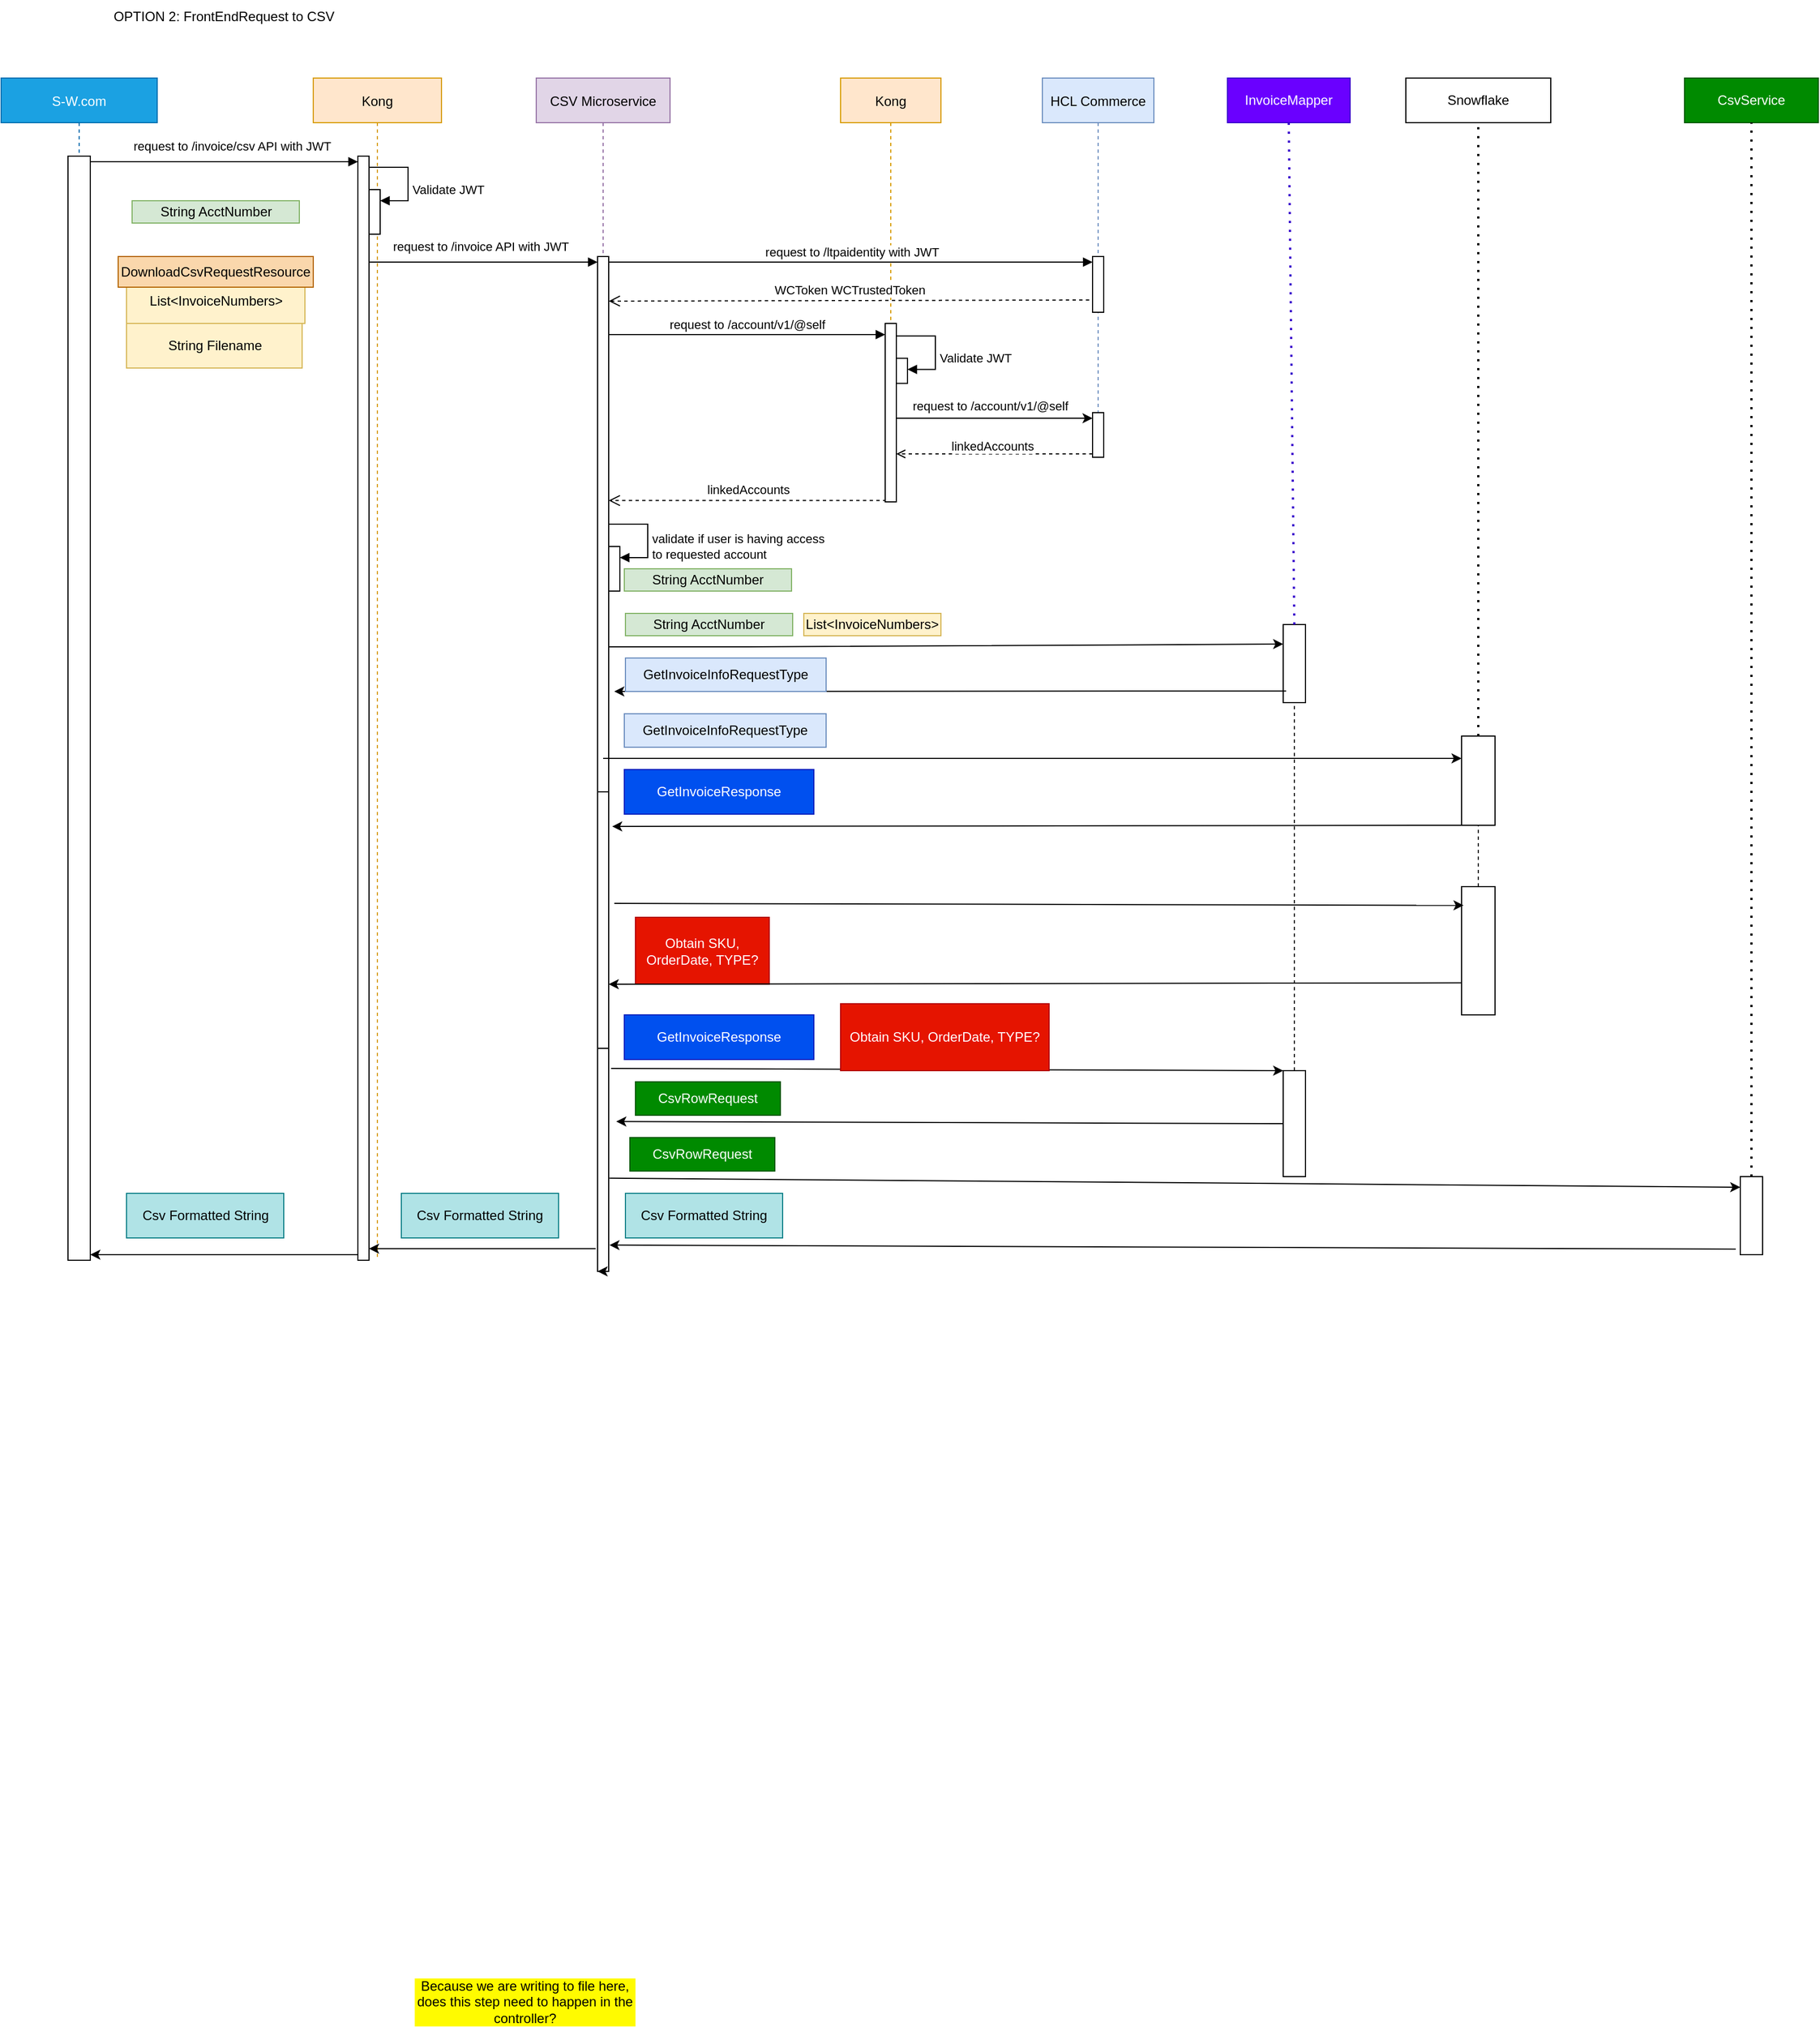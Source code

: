<mxfile version="24.0.5" type="github">
  <diagram name="Page-1" id="2YBvvXClWsGukQMizWep">
    <mxGraphModel dx="1482" dy="741" grid="1" gridSize="10" guides="1" tooltips="1" connect="1" arrows="1" fold="1" page="1" pageScale="1" pageWidth="850" pageHeight="1100" math="0" shadow="0">
      <root>
        <mxCell id="0" />
        <mxCell id="1" parent="0" />
        <mxCell id="YJNnLyJVlC_eIxuYvdxh-1" value="OPTION 2: FrontEndRequest to CSV" style="text;html=1;align=center;verticalAlign=middle;whiteSpace=wrap;rounded=0;" parent="1" vertex="1">
          <mxGeometry x="70" y="20" width="280" height="30" as="geometry" />
        </mxCell>
        <mxCell id="YJNnLyJVlC_eIxuYvdxh-55" value="S-W.com" style="shape=umlLifeline;perimeter=lifelinePerimeter;container=1;collapsible=0;recursiveResize=0;rounded=0;shadow=0;strokeWidth=1;fillColor=#1ba1e2;strokeColor=#006EAF;fontColor=#ffffff;" parent="1" vertex="1">
          <mxGeometry x="10" y="90" width="140" height="660" as="geometry" />
        </mxCell>
        <mxCell id="YJNnLyJVlC_eIxuYvdxh-56" value="CSV Microservice" style="shape=umlLifeline;perimeter=lifelinePerimeter;container=1;collapsible=0;recursiveResize=0;rounded=0;shadow=0;strokeWidth=1;fillColor=#e1d5e7;strokeColor=#9673a6;" parent="1" vertex="1">
          <mxGeometry x="490" y="90" width="120" height="640" as="geometry" />
        </mxCell>
        <mxCell id="YJNnLyJVlC_eIxuYvdxh-57" value="" style="html=1;points=[[0,0,0,0,5],[0,1,0,0,-5],[1,0,0,0,5],[1,1,0,0,-5]];perimeter=orthogonalPerimeter;outlineConnect=0;targetShapes=umlLifeline;portConstraint=eastwest;newEdgeStyle={&quot;curved&quot;:0,&quot;rounded&quot;:0};" parent="YJNnLyJVlC_eIxuYvdxh-56" vertex="1">
          <mxGeometry x="55" y="160" width="10" height="480" as="geometry" />
        </mxCell>
        <mxCell id="YJNnLyJVlC_eIxuYvdxh-58" value="" style="html=1;points=[[0,0,0,0,5],[0,1,0,0,-5],[1,0,0,0,5],[1,1,0,0,-5]];perimeter=orthogonalPerimeter;outlineConnect=0;targetShapes=umlLifeline;portConstraint=eastwest;newEdgeStyle={&quot;curved&quot;:0,&quot;rounded&quot;:0};" parent="YJNnLyJVlC_eIxuYvdxh-56" vertex="1">
          <mxGeometry x="65" y="420" width="10" height="40" as="geometry" />
        </mxCell>
        <mxCell id="YJNnLyJVlC_eIxuYvdxh-59" value="validate if user is having access &lt;br&gt;to requested account" style="html=1;align=left;spacingLeft=2;endArrow=block;rounded=0;edgeStyle=orthogonalEdgeStyle;curved=0;rounded=0;" parent="YJNnLyJVlC_eIxuYvdxh-56" target="YJNnLyJVlC_eIxuYvdxh-58" edge="1">
          <mxGeometry x="0.212" relative="1" as="geometry">
            <mxPoint x="65" y="400" as="sourcePoint" />
            <Array as="points">
              <mxPoint x="100" y="400" />
              <mxPoint x="100" y="430" />
            </Array>
            <mxPoint as="offset" />
          </mxGeometry>
        </mxCell>
        <mxCell id="YJNnLyJVlC_eIxuYvdxh-64" value="HCL Commerce" style="shape=umlLifeline;perimeter=lifelinePerimeter;container=1;collapsible=0;recursiveResize=0;rounded=0;shadow=0;strokeWidth=1;fillColor=#dae8fc;strokeColor=#6c8ebf;" parent="1" vertex="1">
          <mxGeometry x="944" y="90" width="100" height="340" as="geometry" />
        </mxCell>
        <mxCell id="YJNnLyJVlC_eIxuYvdxh-65" value="" style="html=1;points=[[0,0,0,0,5],[0,1,0,0,-5],[1,0,0,0,5],[1,1,0,0,-5]];perimeter=orthogonalPerimeter;outlineConnect=0;targetShapes=umlLifeline;portConstraint=eastwest;newEdgeStyle={&quot;curved&quot;:0,&quot;rounded&quot;:0};" parent="YJNnLyJVlC_eIxuYvdxh-64" vertex="1">
          <mxGeometry x="45" y="160" width="10" height="50" as="geometry" />
        </mxCell>
        <mxCell id="YJNnLyJVlC_eIxuYvdxh-66" value="" style="html=1;points=[[0,0,0,0,5],[0,1,0,0,-5],[1,0,0,0,5],[1,1,0,0,-5]];perimeter=orthogonalPerimeter;outlineConnect=0;targetShapes=umlLifeline;portConstraint=eastwest;newEdgeStyle={&quot;curved&quot;:0,&quot;rounded&quot;:0};" parent="YJNnLyJVlC_eIxuYvdxh-64" vertex="1">
          <mxGeometry x="45" y="300" width="10" height="40" as="geometry" />
        </mxCell>
        <mxCell id="YJNnLyJVlC_eIxuYvdxh-69" value="Kong" style="shape=umlLifeline;perimeter=lifelinePerimeter;container=1;collapsible=0;recursiveResize=0;rounded=0;shadow=0;strokeWidth=1;fillColor=#ffe6cc;strokeColor=#d79b00;" parent="1" vertex="1">
          <mxGeometry x="290" y="90" width="115" height="1060" as="geometry" />
        </mxCell>
        <mxCell id="YJNnLyJVlC_eIxuYvdxh-70" value="request to /qbexport API" style="html=1;verticalAlign=bottom;endArrow=block;curved=0;rounded=0;entryX=0;entryY=0;entryDx=0;entryDy=5;" parent="YJNnLyJVlC_eIxuYvdxh-69" edge="1">
          <mxGeometry relative="1" as="geometry">
            <mxPoint x="100" y="75" as="sourcePoint" />
          </mxGeometry>
        </mxCell>
        <mxCell id="YJNnLyJVlC_eIxuYvdxh-71" value="response qbInvoices" style="html=1;verticalAlign=bottom;endArrow=open;dashed=1;endSize=8;curved=0;rounded=0;exitX=0;exitY=1;exitDx=0;exitDy=-5;" parent="YJNnLyJVlC_eIxuYvdxh-69" edge="1">
          <mxGeometry relative="1" as="geometry">
            <mxPoint x="100" y="145" as="targetPoint" />
          </mxGeometry>
        </mxCell>
        <mxCell id="YJNnLyJVlC_eIxuYvdxh-72" value="" style="html=1;points=[[0,0,0,0,5],[0,1,0,0,-5],[1,0,0,0,5],[1,1,0,0,-5]];perimeter=orthogonalPerimeter;outlineConnect=0;targetShapes=umlLifeline;portConstraint=eastwest;newEdgeStyle={&quot;curved&quot;:0,&quot;rounded&quot;:0};" parent="YJNnLyJVlC_eIxuYvdxh-69" vertex="1">
          <mxGeometry x="40" y="70" width="10" height="990" as="geometry" />
        </mxCell>
        <mxCell id="YJNnLyJVlC_eIxuYvdxh-73" value="" style="html=1;points=[[0,0,0,0,5],[0,1,0,0,-5],[1,0,0,0,5],[1,1,0,0,-5]];perimeter=orthogonalPerimeter;outlineConnect=0;targetShapes=umlLifeline;portConstraint=eastwest;newEdgeStyle={&quot;curved&quot;:0,&quot;rounded&quot;:0};" parent="YJNnLyJVlC_eIxuYvdxh-69" vertex="1">
          <mxGeometry x="50" y="100" width="10" height="40" as="geometry" />
        </mxCell>
        <mxCell id="YJNnLyJVlC_eIxuYvdxh-74" value="Validate JWT" style="html=1;align=left;spacingLeft=2;endArrow=block;rounded=0;edgeStyle=orthogonalEdgeStyle;curved=0;rounded=0;exitX=1;exitY=0;exitDx=0;exitDy=5;exitPerimeter=0;" parent="YJNnLyJVlC_eIxuYvdxh-69" source="YJNnLyJVlC_eIxuYvdxh-72" target="YJNnLyJVlC_eIxuYvdxh-73" edge="1">
          <mxGeometry x="0.263" relative="1" as="geometry">
            <mxPoint x="55" y="80" as="sourcePoint" />
            <Array as="points">
              <mxPoint x="50" y="80" />
              <mxPoint x="85" y="80" />
              <mxPoint x="85" y="110" />
            </Array>
            <mxPoint as="offset" />
          </mxGeometry>
        </mxCell>
        <mxCell id="YJNnLyJVlC_eIxuYvdxh-75" value="request to /invoice/csv API with JWT" style="html=1;verticalAlign=bottom;endArrow=block;curved=0;rounded=0;entryX=0;entryY=0;entryDx=0;entryDy=5;exitX=1;exitY=0;exitDx=0;exitDy=5;exitPerimeter=0;" parent="1" source="YJNnLyJVlC_eIxuYvdxh-106" target="YJNnLyJVlC_eIxuYvdxh-72" edge="1">
          <mxGeometry x="0.059" y="5" relative="1" as="geometry">
            <mxPoint x="160" y="165" as="sourcePoint" />
            <mxPoint as="offset" />
          </mxGeometry>
        </mxCell>
        <mxCell id="YJNnLyJVlC_eIxuYvdxh-76" value="request to /invoice API with JWT" style="html=1;verticalAlign=bottom;endArrow=block;curved=0;rounded=0;entryX=0;entryY=0;entryDx=0;entryDy=5;" parent="1" target="YJNnLyJVlC_eIxuYvdxh-57" edge="1">
          <mxGeometry x="-0.024" y="5" relative="1" as="geometry">
            <mxPoint x="340" y="255" as="sourcePoint" />
            <mxPoint as="offset" />
          </mxGeometry>
        </mxCell>
        <mxCell id="YJNnLyJVlC_eIxuYvdxh-77" value="request to&amp;nbsp;/account/v1/@self" style="html=1;verticalAlign=bottom;endArrow=block;curved=0;rounded=0;" parent="1" target="YJNnLyJVlC_eIxuYvdxh-84" edge="1">
          <mxGeometry relative="1" as="geometry">
            <mxPoint x="555" y="320" as="sourcePoint" />
            <mxPoint as="offset" />
            <mxPoint x="700" y="320" as="targetPoint" />
          </mxGeometry>
        </mxCell>
        <mxCell id="YJNnLyJVlC_eIxuYvdxh-78" value="linkedAccounts" style="html=1;verticalAlign=bottom;endArrow=open;dashed=1;endSize=8;curved=0;rounded=0;exitX=0.456;exitY=0.57;exitDx=0;exitDy=0;exitPerimeter=0;" parent="1" edge="1">
          <mxGeometry x="-0.006" y="-1" relative="1" as="geometry">
            <mxPoint x="555" y="468.8" as="targetPoint" />
            <mxPoint as="offset" />
            <mxPoint x="804.04" y="468.8" as="sourcePoint" />
          </mxGeometry>
        </mxCell>
        <mxCell id="YJNnLyJVlC_eIxuYvdxh-81" value="Kong" style="shape=umlLifeline;perimeter=lifelinePerimeter;container=1;collapsible=0;recursiveResize=0;rounded=0;shadow=0;strokeWidth=1;fillColor=#ffe6cc;strokeColor=#d79b00;" parent="1" vertex="1">
          <mxGeometry x="763" y="90" width="90" height="380" as="geometry" />
        </mxCell>
        <mxCell id="YJNnLyJVlC_eIxuYvdxh-82" value="request to /qbexport API" style="html=1;verticalAlign=bottom;endArrow=block;curved=0;rounded=0;entryX=0;entryY=0;entryDx=0;entryDy=5;" parent="YJNnLyJVlC_eIxuYvdxh-81" edge="1">
          <mxGeometry relative="1" as="geometry">
            <mxPoint x="100" y="75" as="sourcePoint" />
          </mxGeometry>
        </mxCell>
        <mxCell id="YJNnLyJVlC_eIxuYvdxh-83" value="response qbInvoices" style="html=1;verticalAlign=bottom;endArrow=open;dashed=1;endSize=8;curved=0;rounded=0;exitX=0;exitY=1;exitDx=0;exitDy=-5;" parent="YJNnLyJVlC_eIxuYvdxh-81" edge="1">
          <mxGeometry relative="1" as="geometry">
            <mxPoint x="100" y="145" as="targetPoint" />
          </mxGeometry>
        </mxCell>
        <mxCell id="YJNnLyJVlC_eIxuYvdxh-84" value="" style="html=1;points=[[0,0,0,0,5],[0,1,0,0,-5],[1,0,0,0,5],[1,1,0,0,-5]];perimeter=orthogonalPerimeter;outlineConnect=0;targetShapes=umlLifeline;portConstraint=eastwest;newEdgeStyle={&quot;curved&quot;:0,&quot;rounded&quot;:0};" parent="YJNnLyJVlC_eIxuYvdxh-81" vertex="1">
          <mxGeometry x="40" y="220" width="10" height="160" as="geometry" />
        </mxCell>
        <mxCell id="YJNnLyJVlC_eIxuYvdxh-85" value="" style="html=1;points=[[0,0,0,0,5],[0,1,0,0,-5],[1,0,0,0,5],[1,1,0,0,-5]];perimeter=orthogonalPerimeter;outlineConnect=0;targetShapes=umlLifeline;portConstraint=eastwest;newEdgeStyle={&quot;curved&quot;:0,&quot;rounded&quot;:0};" parent="YJNnLyJVlC_eIxuYvdxh-81" vertex="1">
          <mxGeometry x="50" y="251.25" width="10" height="22.5" as="geometry" />
        </mxCell>
        <mxCell id="YJNnLyJVlC_eIxuYvdxh-86" value="Validate JWT" style="html=1;align=left;spacingLeft=2;endArrow=block;rounded=0;edgeStyle=orthogonalEdgeStyle;curved=0;rounded=0;exitX=1;exitY=0;exitDx=0;exitDy=5;exitPerimeter=0;" parent="YJNnLyJVlC_eIxuYvdxh-81" target="YJNnLyJVlC_eIxuYvdxh-85" edge="1">
          <mxGeometry x="0.263" relative="1" as="geometry">
            <mxPoint x="50" y="226.25" as="sourcePoint" />
            <Array as="points">
              <mxPoint x="50" y="231.25" />
              <mxPoint x="85" y="231.25" />
              <mxPoint x="85" y="261.25" />
            </Array>
            <mxPoint as="offset" />
          </mxGeometry>
        </mxCell>
        <mxCell id="YJNnLyJVlC_eIxuYvdxh-87" value="request to /ltpaidentity with JWT" style="html=1;verticalAlign=bottom;endArrow=block;curved=0;rounded=0;entryX=0;entryY=0;entryDx=0;entryDy=5;exitX=1;exitY=0;exitDx=0;exitDy=5;exitPerimeter=0;" parent="1" source="YJNnLyJVlC_eIxuYvdxh-57" target="YJNnLyJVlC_eIxuYvdxh-65" edge="1">
          <mxGeometry x="0.004" relative="1" as="geometry">
            <mxPoint x="560" y="255" as="sourcePoint" />
            <mxPoint as="offset" />
          </mxGeometry>
        </mxCell>
        <mxCell id="YJNnLyJVlC_eIxuYvdxh-88" value="WCToken WCTrustedToken" style="html=1;verticalAlign=bottom;endArrow=open;dashed=1;endSize=8;curved=0;rounded=0;entryX=1;entryY=1;entryDx=0;entryDy=-5;entryPerimeter=0;exitX=-0.3;exitY=0.78;exitDx=0;exitDy=0;exitPerimeter=0;" parent="1" source="YJNnLyJVlC_eIxuYvdxh-65" edge="1">
          <mxGeometry relative="1" as="geometry">
            <mxPoint x="555" y="290" as="targetPoint" />
            <mxPoint as="offset" />
            <mxPoint x="760" y="290" as="sourcePoint" />
          </mxGeometry>
        </mxCell>
        <mxCell id="YJNnLyJVlC_eIxuYvdxh-89" style="edgeStyle=orthogonalEdgeStyle;rounded=0;orthogonalLoop=1;jettySize=auto;html=1;curved=0;entryX=0;entryY=0;entryDx=0;entryDy=5;entryPerimeter=0;" parent="1" source="YJNnLyJVlC_eIxuYvdxh-84" target="YJNnLyJVlC_eIxuYvdxh-66" edge="1">
          <mxGeometry relative="1" as="geometry">
            <Array as="points">
              <mxPoint x="860" y="395" />
              <mxPoint x="860" y="395" />
            </Array>
          </mxGeometry>
        </mxCell>
        <mxCell id="YJNnLyJVlC_eIxuYvdxh-90" value="request to&amp;nbsp;/account/v1/@self" style="edgeLabel;html=1;align=center;verticalAlign=middle;resizable=0;points=[];" parent="YJNnLyJVlC_eIxuYvdxh-89" connectable="0" vertex="1">
          <mxGeometry x="-0.053" y="4" relative="1" as="geometry">
            <mxPoint y="-7" as="offset" />
          </mxGeometry>
        </mxCell>
        <mxCell id="YJNnLyJVlC_eIxuYvdxh-91" style="edgeStyle=orthogonalEdgeStyle;rounded=0;orthogonalLoop=1;jettySize=auto;html=1;curved=0;dashed=1;endArrow=open;endFill=0;" parent="1" edge="1">
          <mxGeometry relative="1" as="geometry">
            <mxPoint x="989" y="427" as="sourcePoint" />
            <mxPoint x="813" y="427" as="targetPoint" />
            <Array as="points">
              <mxPoint x="860" y="427" />
              <mxPoint x="860" y="427" />
            </Array>
          </mxGeometry>
        </mxCell>
        <mxCell id="YJNnLyJVlC_eIxuYvdxh-92" value="linkedAccounts" style="edgeLabel;html=1;align=center;verticalAlign=middle;resizable=0;points=[];" parent="YJNnLyJVlC_eIxuYvdxh-91" connectable="0" vertex="1">
          <mxGeometry x="0.027" relative="1" as="geometry">
            <mxPoint y="-7" as="offset" />
          </mxGeometry>
        </mxCell>
        <mxCell id="YJNnLyJVlC_eIxuYvdxh-106" value="" style="html=1;points=[[0,0,0,0,5],[0,1,0,0,-5],[1,0,0,0,5],[1,1,0,0,-5]];perimeter=orthogonalPerimeter;outlineConnect=0;targetShapes=umlLifeline;portConstraint=eastwest;newEdgeStyle={&quot;curved&quot;:0,&quot;rounded&quot;:0};" parent="1" vertex="1">
          <mxGeometry x="70" y="160" width="20" height="990" as="geometry" />
        </mxCell>
        <mxCell id="YJNnLyJVlC_eIxuYvdxh-266" value="Because we are writing to file here, does this step need to happen in the controller?" style="text;html=1;align=center;verticalAlign=middle;whiteSpace=wrap;rounded=0;labelBackgroundColor=#fffb00;" parent="1" vertex="1">
          <mxGeometry x="380" y="1800" width="200" height="30" as="geometry" />
        </mxCell>
        <mxCell id="g4OkjtU_miHgyNRjrbvA-1" value="List&amp;lt;InvoiceNumbers&amp;gt;" style="rounded=0;whiteSpace=wrap;html=1;fillColor=#fff2cc;strokeColor=#d6b656;" parent="1" vertex="1">
          <mxGeometry x="122.5" y="270" width="160" height="40" as="geometry" />
        </mxCell>
        <mxCell id="YJNnLyJVlC_eIxuYvdxh-325" value="DownloadCsvRequestResource" style="rounded=0;whiteSpace=wrap;html=1;fillColor=#fad7ac;strokeColor=#b46504;" parent="1" vertex="1">
          <mxGeometry x="115" y="250" width="175" height="27.5" as="geometry" />
        </mxCell>
        <mxCell id="bELpRqXfXvMZyUZHLbvB-1" value="String AcctNumber" style="rounded=0;whiteSpace=wrap;html=1;fillColor=#d5e8d4;strokeColor=#82b366;" parent="1" vertex="1">
          <mxGeometry x="127.5" y="200" width="150" height="20" as="geometry" />
        </mxCell>
        <mxCell id="bELpRqXfXvMZyUZHLbvB-2" value="String AcctNumber" style="rounded=0;whiteSpace=wrap;html=1;fillColor=#d5e8d4;strokeColor=#82b366;" parent="1" vertex="1">
          <mxGeometry x="569" y="530" width="150" height="20" as="geometry" />
        </mxCell>
        <mxCell id="bELpRqXfXvMZyUZHLbvB-3" value="String Filename" style="rounded=0;whiteSpace=wrap;html=1;fillColor=#fff2cc;strokeColor=#d6b656;" parent="1" vertex="1">
          <mxGeometry x="122.5" y="310" width="157.5" height="40" as="geometry" />
        </mxCell>
        <mxCell id="bELpRqXfXvMZyUZHLbvB-5" value="InvoiceMapper" style="rounded=0;whiteSpace=wrap;html=1;fillColor=#6a00ff;fontColor=#ffffff;strokeColor=#3700CC;" parent="1" vertex="1">
          <mxGeometry x="1110" y="90" width="110" height="40" as="geometry" />
        </mxCell>
        <mxCell id="bELpRqXfXvMZyUZHLbvB-6" value="" style="rounded=0;whiteSpace=wrap;html=1;" parent="1" vertex="1">
          <mxGeometry x="1160" y="580" width="20" height="70" as="geometry" />
        </mxCell>
        <mxCell id="bELpRqXfXvMZyUZHLbvB-7" value="" style="endArrow=none;dashed=1;html=1;dashPattern=1 3;strokeWidth=2;rounded=0;entryX=0.5;entryY=1;entryDx=0;entryDy=0;exitX=0.5;exitY=0;exitDx=0;exitDy=0;fillColor=#6a00ff;strokeColor=#3700CC;" parent="1" source="bELpRqXfXvMZyUZHLbvB-6" target="bELpRqXfXvMZyUZHLbvB-5" edge="1">
          <mxGeometry width="50" height="50" relative="1" as="geometry">
            <mxPoint x="1165" y="580" as="sourcePoint" />
            <mxPoint x="690" y="380" as="targetPoint" />
          </mxGeometry>
        </mxCell>
        <mxCell id="bELpRqXfXvMZyUZHLbvB-10" value="String AcctNumber" style="rounded=0;whiteSpace=wrap;html=1;fillColor=#d5e8d4;strokeColor=#82b366;" parent="1" vertex="1">
          <mxGeometry x="570" y="570" width="150" height="20" as="geometry" />
        </mxCell>
        <mxCell id="bELpRqXfXvMZyUZHLbvB-11" value="List&amp;lt;InvoiceNumbers&amp;gt;" style="rounded=0;whiteSpace=wrap;html=1;fillColor=#fff2cc;strokeColor=#d6b656;" parent="1" vertex="1">
          <mxGeometry x="730" y="570" width="123" height="20" as="geometry" />
        </mxCell>
        <mxCell id="bELpRqXfXvMZyUZHLbvB-13" value="" style="endArrow=classic;html=1;rounded=0;entryX=0;entryY=0.25;entryDx=0;entryDy=0;" parent="1" source="YJNnLyJVlC_eIxuYvdxh-57" target="bELpRqXfXvMZyUZHLbvB-6" edge="1">
          <mxGeometry width="50" height="50" relative="1" as="geometry">
            <mxPoint x="760" y="620" as="sourcePoint" />
            <mxPoint x="1140" y="600" as="targetPoint" />
            <Array as="points">
              <mxPoint x="680" y="600" />
            </Array>
          </mxGeometry>
        </mxCell>
        <mxCell id="bELpRqXfXvMZyUZHLbvB-14" value="" style="endArrow=classic;html=1;rounded=0;exitX=0.132;exitY=0.851;exitDx=0;exitDy=0;exitPerimeter=0;" parent="1" source="bELpRqXfXvMZyUZHLbvB-6" edge="1">
          <mxGeometry width="50" height="50" relative="1" as="geometry">
            <mxPoint x="1140" y="640" as="sourcePoint" />
            <mxPoint x="560" y="640" as="targetPoint" />
          </mxGeometry>
        </mxCell>
        <mxCell id="bELpRqXfXvMZyUZHLbvB-15" value="GetInvoiceInfoRequestType" style="rounded=0;whiteSpace=wrap;html=1;fillColor=#dae8fc;strokeColor=#6c8ebf;" parent="1" vertex="1">
          <mxGeometry x="570" y="610" width="180" height="30" as="geometry" />
        </mxCell>
        <mxCell id="bELpRqXfXvMZyUZHLbvB-16" value="Snowflake" style="rounded=0;whiteSpace=wrap;html=1;" parent="1" vertex="1">
          <mxGeometry x="1270" y="90" width="130" height="40" as="geometry" />
        </mxCell>
        <mxCell id="bELpRqXfXvMZyUZHLbvB-17" value="" style="rounded=0;whiteSpace=wrap;html=1;" parent="1" vertex="1">
          <mxGeometry x="1320" y="680" width="30" height="80" as="geometry" />
        </mxCell>
        <mxCell id="bELpRqXfXvMZyUZHLbvB-18" value="" style="endArrow=none;dashed=1;html=1;dashPattern=1 3;strokeWidth=2;rounded=0;exitX=0.5;exitY=0;exitDx=0;exitDy=0;entryX=0.5;entryY=1;entryDx=0;entryDy=0;" parent="1" source="bELpRqXfXvMZyUZHLbvB-17" target="bELpRqXfXvMZyUZHLbvB-16" edge="1">
          <mxGeometry width="50" height="50" relative="1" as="geometry">
            <mxPoint x="1000" y="470" as="sourcePoint" />
            <mxPoint x="1050" y="420" as="targetPoint" />
          </mxGeometry>
        </mxCell>
        <mxCell id="bELpRqXfXvMZyUZHLbvB-19" value="" style="endArrow=classic;html=1;rounded=0;entryX=0;entryY=0.25;entryDx=0;entryDy=0;" parent="1" source="YJNnLyJVlC_eIxuYvdxh-56" target="bELpRqXfXvMZyUZHLbvB-17" edge="1">
          <mxGeometry width="50" height="50" relative="1" as="geometry">
            <mxPoint x="830" y="690" as="sourcePoint" />
            <mxPoint x="880" y="640" as="targetPoint" />
          </mxGeometry>
        </mxCell>
        <mxCell id="bELpRqXfXvMZyUZHLbvB-20" value="GetInvoiceInfoRequestType" style="rounded=0;whiteSpace=wrap;html=1;fillColor=#dae8fc;strokeColor=#6c8ebf;" parent="1" vertex="1">
          <mxGeometry x="569" y="660" width="181" height="30" as="geometry" />
        </mxCell>
        <mxCell id="bELpRqXfXvMZyUZHLbvB-21" value="" style="endArrow=classic;html=1;rounded=0;exitX=0;exitY=1;exitDx=0;exitDy=0;entryX=1.309;entryY=0.135;entryDx=0;entryDy=0;entryPerimeter=0;" parent="1" source="bELpRqXfXvMZyUZHLbvB-17" target="bELpRqXfXvMZyUZHLbvB-22" edge="1">
          <mxGeometry width="50" height="50" relative="1" as="geometry">
            <mxPoint x="770" y="820" as="sourcePoint" />
            <mxPoint x="550" y="740" as="targetPoint" />
          </mxGeometry>
        </mxCell>
        <mxCell id="bELpRqXfXvMZyUZHLbvB-22" value="" style="rounded=0;whiteSpace=wrap;html=1;" parent="1" vertex="1">
          <mxGeometry x="545" y="730" width="10" height="230" as="geometry" />
        </mxCell>
        <mxCell id="bELpRqXfXvMZyUZHLbvB-23" value="GetInvoiceResponse" style="rounded=0;whiteSpace=wrap;html=1;fillColor=#0050ef;fontColor=#ffffff;strokeColor=#001DBC;" parent="1" vertex="1">
          <mxGeometry x="569" y="710" width="170" height="40" as="geometry" />
        </mxCell>
        <mxCell id="bELpRqXfXvMZyUZHLbvB-24" value="" style="rounded=0;whiteSpace=wrap;html=1;" parent="1" vertex="1">
          <mxGeometry x="1160" y="980" width="20" height="95" as="geometry" />
        </mxCell>
        <mxCell id="bELpRqXfXvMZyUZHLbvB-25" value="" style="endArrow=none;dashed=1;html=1;rounded=0;entryX=0.5;entryY=1;entryDx=0;entryDy=0;exitX=0.5;exitY=0;exitDx=0;exitDy=0;" parent="1" source="bELpRqXfXvMZyUZHLbvB-24" target="bELpRqXfXvMZyUZHLbvB-6" edge="1">
          <mxGeometry width="50" height="50" relative="1" as="geometry">
            <mxPoint x="1000" y="810" as="sourcePoint" />
            <mxPoint x="1050" y="760" as="targetPoint" />
          </mxGeometry>
        </mxCell>
        <mxCell id="bELpRqXfXvMZyUZHLbvB-34" value="CsvService" style="rounded=0;whiteSpace=wrap;html=1;fillColor=#008a00;fontColor=#ffffff;strokeColor=#005700;" parent="1" vertex="1">
          <mxGeometry x="1520" y="90" width="120" height="40" as="geometry" />
        </mxCell>
        <mxCell id="bELpRqXfXvMZyUZHLbvB-35" value="" style="rounded=0;whiteSpace=wrap;html=1;" parent="1" vertex="1">
          <mxGeometry x="1570" y="1075" width="20" height="70" as="geometry" />
        </mxCell>
        <mxCell id="bELpRqXfXvMZyUZHLbvB-36" value="" style="endArrow=none;dashed=1;html=1;dashPattern=1 3;strokeWidth=2;rounded=0;exitX=0.5;exitY=0;exitDx=0;exitDy=0;" parent="1" source="bELpRqXfXvMZyUZHLbvB-35" target="bELpRqXfXvMZyUZHLbvB-34" edge="1">
          <mxGeometry width="50" height="50" relative="1" as="geometry">
            <mxPoint x="1060" y="590" as="sourcePoint" />
            <mxPoint x="1110" y="540" as="targetPoint" />
          </mxGeometry>
        </mxCell>
        <mxCell id="bELpRqXfXvMZyUZHLbvB-38" value="" style="endArrow=classic;html=1;rounded=0;exitX=1.062;exitY=0.582;exitDx=0;exitDy=0;entryX=0;entryY=0.136;entryDx=0;entryDy=0;entryPerimeter=0;exitPerimeter=0;" parent="1" source="bELpRqXfXvMZyUZHLbvB-41" target="bELpRqXfXvMZyUZHLbvB-35" edge="1">
          <mxGeometry width="50" height="50" relative="1" as="geometry">
            <mxPoint x="1060" y="850" as="sourcePoint" />
            <mxPoint x="1110" y="800" as="targetPoint" />
          </mxGeometry>
        </mxCell>
        <mxCell id="bELpRqXfXvMZyUZHLbvB-39" value="CsvRowRequest" style="rounded=0;whiteSpace=wrap;html=1;fillColor=#008a00;fontColor=#ffffff;strokeColor=#005700;" parent="1" vertex="1">
          <mxGeometry x="574" y="1040" width="130" height="30" as="geometry" />
        </mxCell>
        <mxCell id="bELpRqXfXvMZyUZHLbvB-41" value="" style="rounded=0;whiteSpace=wrap;html=1;" parent="1" vertex="1">
          <mxGeometry x="545" y="960" width="10" height="200" as="geometry" />
        </mxCell>
        <mxCell id="bELpRqXfXvMZyUZHLbvB-42" value="" style="endArrow=classic;html=1;rounded=0;exitX=-0.204;exitY=0.929;exitDx=0;exitDy=0;exitPerimeter=0;entryX=1.062;entryY=0.882;entryDx=0;entryDy=0;entryPerimeter=0;" parent="1" source="bELpRqXfXvMZyUZHLbvB-35" target="bELpRqXfXvMZyUZHLbvB-41" edge="1">
          <mxGeometry width="50" height="50" relative="1" as="geometry">
            <mxPoint x="1460" y="1030" as="sourcePoint" />
            <mxPoint x="990" y="970" as="targetPoint" />
          </mxGeometry>
        </mxCell>
        <mxCell id="bELpRqXfXvMZyUZHLbvB-43" value="Csv Formatted String" style="rounded=0;whiteSpace=wrap;html=1;fillColor=#b0e3e6;strokeColor=#0e8088;" parent="1" vertex="1">
          <mxGeometry x="570" y="1090" width="141" height="40" as="geometry" />
        </mxCell>
        <mxCell id="bELpRqXfXvMZyUZHLbvB-44" value="" style="endArrow=classic;html=1;rounded=0;exitX=-0.169;exitY=0.898;exitDx=0;exitDy=0;exitPerimeter=0;" parent="1" source="bELpRqXfXvMZyUZHLbvB-41" target="YJNnLyJVlC_eIxuYvdxh-72" edge="1">
          <mxGeometry width="50" height="50" relative="1" as="geometry">
            <mxPoint x="590" y="1030" as="sourcePoint" />
            <mxPoint x="640" y="980" as="targetPoint" />
          </mxGeometry>
        </mxCell>
        <mxCell id="bELpRqXfXvMZyUZHLbvB-45" value="Csv Formatted String" style="rounded=0;whiteSpace=wrap;html=1;fillColor=#b0e3e6;strokeColor=#0e8088;" parent="1" vertex="1">
          <mxGeometry x="369" y="1090" width="141" height="40" as="geometry" />
        </mxCell>
        <mxCell id="bELpRqXfXvMZyUZHLbvB-46" value="Csv Formatted String" style="rounded=0;whiteSpace=wrap;html=1;fillColor=#b0e3e6;strokeColor=#0e8088;" parent="1" vertex="1">
          <mxGeometry x="122.5" y="1090" width="141" height="40" as="geometry" />
        </mxCell>
        <mxCell id="bELpRqXfXvMZyUZHLbvB-47" value="" style="endArrow=classic;html=1;rounded=0;exitX=0;exitY=1;exitDx=0;exitDy=-5;exitPerimeter=0;" parent="1" source="YJNnLyJVlC_eIxuYvdxh-72" target="YJNnLyJVlC_eIxuYvdxh-106" edge="1">
          <mxGeometry width="50" height="50" relative="1" as="geometry">
            <mxPoint x="180" y="1070" as="sourcePoint" />
            <mxPoint x="230" y="1020" as="targetPoint" />
          </mxGeometry>
        </mxCell>
        <mxCell id="bELpRqXfXvMZyUZHLbvB-48" style="edgeStyle=orthogonalEdgeStyle;rounded=0;orthogonalLoop=1;jettySize=auto;html=1;exitX=0.25;exitY=1;exitDx=0;exitDy=0;entryX=0;entryY=1;entryDx=0;entryDy=0;" parent="1" source="bELpRqXfXvMZyUZHLbvB-41" target="bELpRqXfXvMZyUZHLbvB-41" edge="1">
          <mxGeometry relative="1" as="geometry" />
        </mxCell>
        <mxCell id="bELpRqXfXvMZyUZHLbvB-51" value="Obtain SKU, OrderDate, TYPE?" style="rounded=0;whiteSpace=wrap;html=1;fillColor=#e51400;strokeColor=#B20000;fontColor=#ffffff;" parent="1" vertex="1">
          <mxGeometry x="579" y="842.5" width="120" height="60" as="geometry" />
        </mxCell>
        <mxCell id="bELpRqXfXvMZyUZHLbvB-53" value="" style="rounded=0;whiteSpace=wrap;html=1;" parent="1" vertex="1">
          <mxGeometry x="1320" y="815" width="30" height="115" as="geometry" />
        </mxCell>
        <mxCell id="bELpRqXfXvMZyUZHLbvB-54" value="" style="endArrow=classic;html=1;rounded=0;entryX=0.059;entryY=0.146;entryDx=0;entryDy=0;entryPerimeter=0;" parent="1" target="bELpRqXfXvMZyUZHLbvB-53" edge="1">
          <mxGeometry width="50" height="50" relative="1" as="geometry">
            <mxPoint x="560" y="830" as="sourcePoint" />
            <mxPoint x="920" y="620" as="targetPoint" />
          </mxGeometry>
        </mxCell>
        <mxCell id="bELpRqXfXvMZyUZHLbvB-56" value="" style="endArrow=classic;html=1;rounded=0;exitX=0;exitY=0.75;exitDx=0;exitDy=0;entryX=1;entryY=0.75;entryDx=0;entryDy=0;" parent="1" source="bELpRqXfXvMZyUZHLbvB-53" target="bELpRqXfXvMZyUZHLbvB-22" edge="1">
          <mxGeometry width="50" height="50" relative="1" as="geometry">
            <mxPoint x="870" y="670" as="sourcePoint" />
            <mxPoint x="680" y="870" as="targetPoint" />
          </mxGeometry>
        </mxCell>
        <mxCell id="bELpRqXfXvMZyUZHLbvB-57" value="" style="endArrow=none;dashed=1;html=1;rounded=0;exitX=0.5;exitY=0;exitDx=0;exitDy=0;entryX=0.5;entryY=1;entryDx=0;entryDy=0;" parent="1" source="bELpRqXfXvMZyUZHLbvB-53" target="bELpRqXfXvMZyUZHLbvB-17" edge="1">
          <mxGeometry width="50" height="50" relative="1" as="geometry">
            <mxPoint x="870" y="670" as="sourcePoint" />
            <mxPoint x="920" y="620" as="targetPoint" />
          </mxGeometry>
        </mxCell>
        <mxCell id="bELpRqXfXvMZyUZHLbvB-58" value="" style="endArrow=classic;html=1;rounded=0;exitX=1.215;exitY=0.09;exitDx=0;exitDy=0;exitPerimeter=0;entryX=0;entryY=0;entryDx=0;entryDy=0;" parent="1" source="bELpRqXfXvMZyUZHLbvB-41" target="bELpRqXfXvMZyUZHLbvB-24" edge="1">
          <mxGeometry width="50" height="50" relative="1" as="geometry">
            <mxPoint x="870" y="940" as="sourcePoint" />
            <mxPoint x="920" y="890" as="targetPoint" />
          </mxGeometry>
        </mxCell>
        <mxCell id="bELpRqXfXvMZyUZHLbvB-59" value="GetInvoiceResponse" style="rounded=0;whiteSpace=wrap;html=1;fillColor=#0050ef;fontColor=#ffffff;strokeColor=#001DBC;" parent="1" vertex="1">
          <mxGeometry x="569" y="930" width="170" height="40" as="geometry" />
        </mxCell>
        <mxCell id="bELpRqXfXvMZyUZHLbvB-60" value="Obtain SKU, OrderDate, TYPE?" style="rounded=0;whiteSpace=wrap;html=1;fillColor=#e51400;strokeColor=#B20000;fontColor=#ffffff;" parent="1" vertex="1">
          <mxGeometry x="763" y="920" width="187" height="60" as="geometry" />
        </mxCell>
        <mxCell id="bELpRqXfXvMZyUZHLbvB-61" value="" style="endArrow=classic;html=1;rounded=0;exitX=0;exitY=0.5;exitDx=0;exitDy=0;entryX=1.677;entryY=0.328;entryDx=0;entryDy=0;entryPerimeter=0;" parent="1" source="bELpRqXfXvMZyUZHLbvB-24" target="bELpRqXfXvMZyUZHLbvB-41" edge="1">
          <mxGeometry width="50" height="50" relative="1" as="geometry">
            <mxPoint x="880" y="940" as="sourcePoint" />
            <mxPoint x="930" y="890" as="targetPoint" />
          </mxGeometry>
        </mxCell>
        <mxCell id="bELpRqXfXvMZyUZHLbvB-62" value="CsvRowRequest" style="rounded=0;whiteSpace=wrap;html=1;fillColor=#008a00;fontColor=#ffffff;strokeColor=#005700;" parent="1" vertex="1">
          <mxGeometry x="579" y="990" width="130" height="30" as="geometry" />
        </mxCell>
      </root>
    </mxGraphModel>
  </diagram>
</mxfile>
